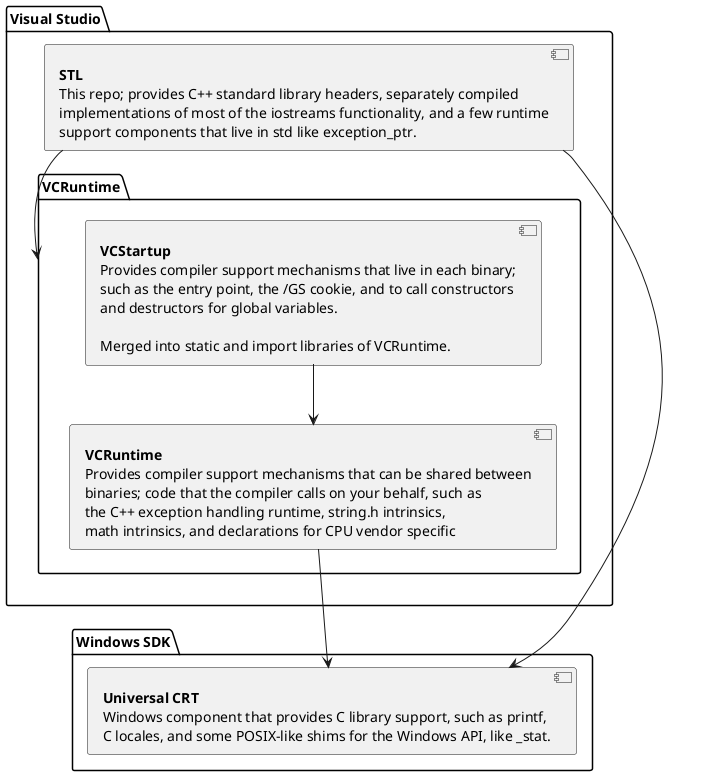 @startuml MSVC Library Layer Diagram

package "Visual Studio" {

    component STL [
        <b>STL</b>
        This repo; provides C++ standard library headers, separately compiled
        implementations of most of the iostreams functionality, and a few runtime
        support components that live in std like exception_ptr.
    ]

    package VCRuntime as VCRuntimePackage {
        component VCStartup [
        <b>VCStartup</b>
        Provides compiler support mechanisms that live in each binary;
        such as the entry point, the /GS cookie, and to call constructors
        and destructors for global variables.

        Merged into static and import libraries of VCRuntime.
        ]

        component VCRuntime [
        <b>VCRuntime</b>
        Provides compiler support mechanisms that can be shared between
        binaries; code that the compiler calls on your behalf, such as
        the C++ exception handling runtime, string.h intrinsics,
        math intrinsics, and declarations for CPU vendor specific
        ]

        [VCStartup] --> [VCRuntime]
    }
}

package "Windows SDK" {
    component UCRT [
        <b>Universal CRT</b>
        Windows component that provides C library support, such as printf,
        C locales, and some POSIX-like shims for the Windows API, like _stat.
    ]
}

STL --> UCRT
STL --> VCRuntimePackage
VCRuntime --> UCRT

@enduml
